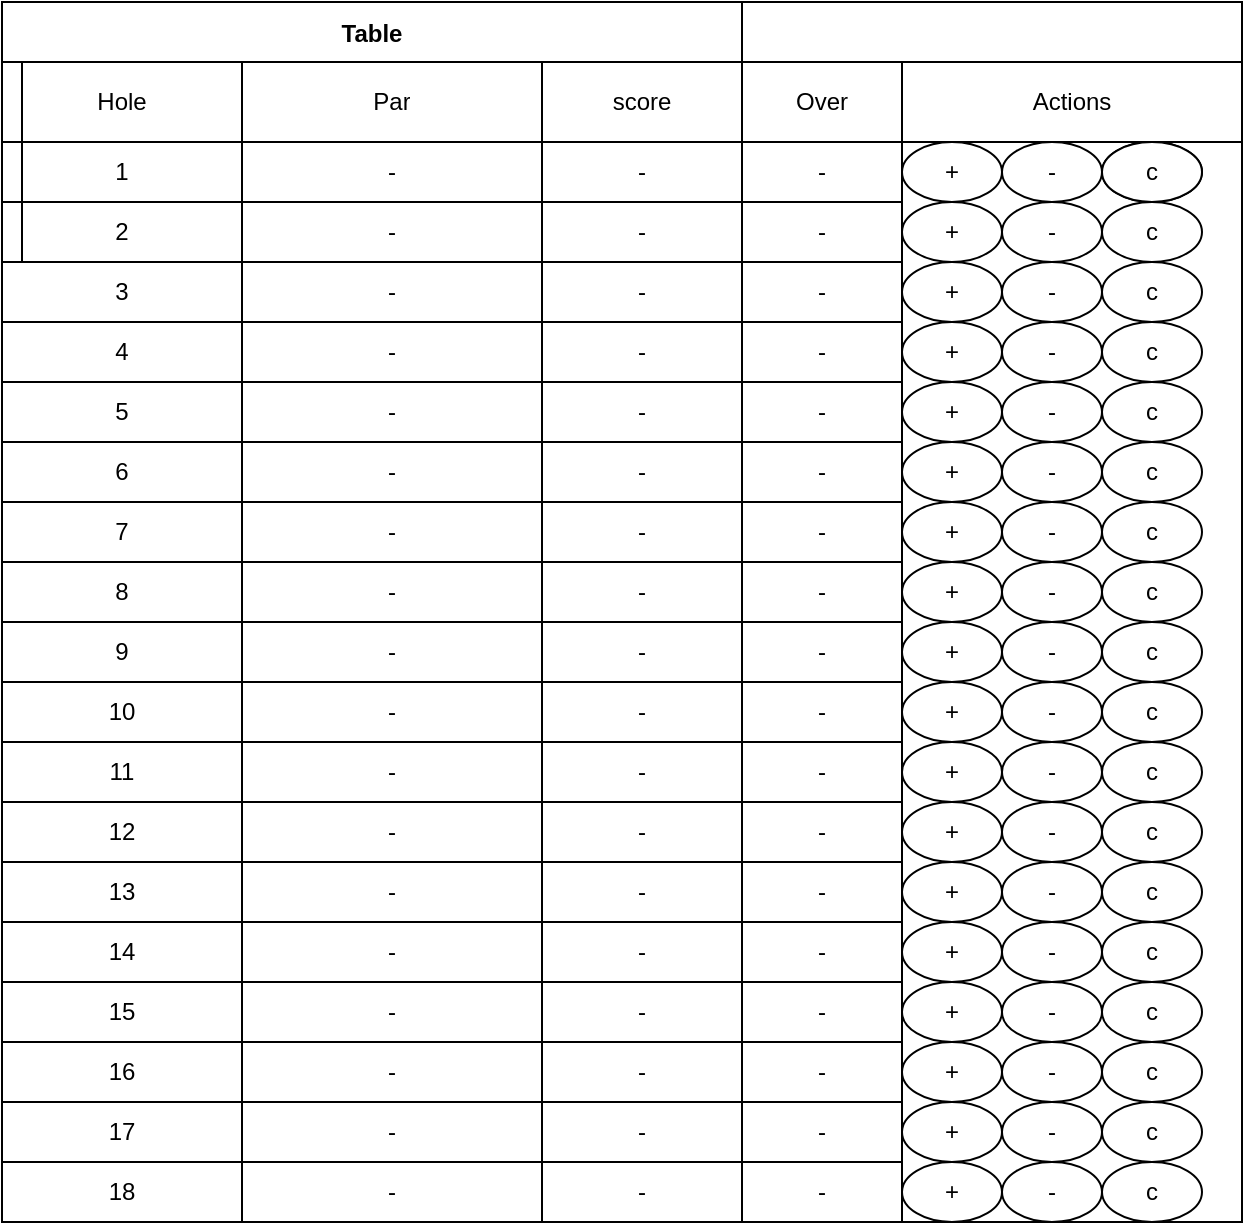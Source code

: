 <mxfile version="15.5.1" type="github">
  <diagram name="Page-1" id="bd83a815-5ea8-2e97-e5ec-87c9f400f2fa">
    <mxGraphModel dx="1422" dy="762" grid="1" gridSize="10" guides="1" tooltips="1" connect="1" arrows="1" fold="1" page="1" pageScale="1.5" pageWidth="1169" pageHeight="826" background="none" math="0" shadow="0">
      <root>
        <mxCell id="0" style=";html=1;" />
        <mxCell id="1" style=";html=1;" parent="0" />
        <mxCell id="ddricrF3TzjCCp_cF3EX-1" value="" style="whiteSpace=wrap;html=1;aspect=fixed;" vertex="1" parent="1">
          <mxGeometry x="180" y="10" width="610" height="610" as="geometry" />
        </mxCell>
        <mxCell id="ddricrF3TzjCCp_cF3EX-2" value="Table" style="shape=table;startSize=30;container=1;collapsible=0;childLayout=tableLayout;fontStyle=1;align=center;pointerEvents=1;" vertex="1" parent="1">
          <mxGeometry x="170" y="10" width="370" height="130" as="geometry" />
        </mxCell>
        <mxCell id="ddricrF3TzjCCp_cF3EX-3" value="" style="shape=partialRectangle;html=1;whiteSpace=wrap;collapsible=0;dropTarget=0;pointerEvents=0;fillColor=none;top=0;left=0;bottom=0;right=0;points=[[0,0.5],[1,0.5]];portConstraint=eastwest;" vertex="1" parent="ddricrF3TzjCCp_cF3EX-2">
          <mxGeometry y="30" width="370" height="40" as="geometry" />
        </mxCell>
        <mxCell id="ddricrF3TzjCCp_cF3EX-4" value="Hole" style="shape=partialRectangle;html=1;whiteSpace=wrap;connectable=0;fillColor=none;top=0;left=0;bottom=0;right=0;overflow=hidden;pointerEvents=1;" vertex="1" parent="ddricrF3TzjCCp_cF3EX-3">
          <mxGeometry width="120" height="40" as="geometry">
            <mxRectangle width="120" height="40" as="alternateBounds" />
          </mxGeometry>
        </mxCell>
        <mxCell id="ddricrF3TzjCCp_cF3EX-5" value="Par" style="shape=partialRectangle;html=1;whiteSpace=wrap;connectable=0;fillColor=none;top=0;left=0;bottom=0;right=0;overflow=hidden;pointerEvents=1;" vertex="1" parent="ddricrF3TzjCCp_cF3EX-3">
          <mxGeometry x="120" width="150" height="40" as="geometry">
            <mxRectangle width="150" height="40" as="alternateBounds" />
          </mxGeometry>
        </mxCell>
        <mxCell id="ddricrF3TzjCCp_cF3EX-6" value="score" style="shape=partialRectangle;html=1;whiteSpace=wrap;connectable=0;fillColor=none;top=0;left=0;bottom=0;right=0;overflow=hidden;pointerEvents=1;" vertex="1" parent="ddricrF3TzjCCp_cF3EX-3">
          <mxGeometry x="270" width="100" height="40" as="geometry">
            <mxRectangle width="100" height="40" as="alternateBounds" />
          </mxGeometry>
        </mxCell>
        <mxCell id="ddricrF3TzjCCp_cF3EX-7" value="" style="shape=partialRectangle;html=1;whiteSpace=wrap;collapsible=0;dropTarget=0;pointerEvents=0;fillColor=none;top=0;left=0;bottom=0;right=0;points=[[0,0.5],[1,0.5]];portConstraint=eastwest;" vertex="1" parent="ddricrF3TzjCCp_cF3EX-2">
          <mxGeometry y="70" width="370" height="30" as="geometry" />
        </mxCell>
        <mxCell id="ddricrF3TzjCCp_cF3EX-8" value="1" style="shape=partialRectangle;html=1;whiteSpace=wrap;connectable=0;fillColor=none;top=0;left=0;bottom=0;right=0;overflow=hidden;pointerEvents=1;" vertex="1" parent="ddricrF3TzjCCp_cF3EX-7">
          <mxGeometry width="120" height="30" as="geometry">
            <mxRectangle width="120" height="30" as="alternateBounds" />
          </mxGeometry>
        </mxCell>
        <mxCell id="ddricrF3TzjCCp_cF3EX-9" value="-" style="shape=partialRectangle;html=1;whiteSpace=wrap;connectable=0;fillColor=none;top=0;left=0;bottom=0;right=0;overflow=hidden;pointerEvents=1;" vertex="1" parent="ddricrF3TzjCCp_cF3EX-7">
          <mxGeometry x="120" width="150" height="30" as="geometry">
            <mxRectangle width="150" height="30" as="alternateBounds" />
          </mxGeometry>
        </mxCell>
        <mxCell id="ddricrF3TzjCCp_cF3EX-10" value="-" style="shape=partialRectangle;html=1;whiteSpace=wrap;connectable=0;fillColor=none;top=0;left=0;bottom=0;right=0;overflow=hidden;pointerEvents=1;" vertex="1" parent="ddricrF3TzjCCp_cF3EX-7">
          <mxGeometry x="270" width="100" height="30" as="geometry">
            <mxRectangle width="100" height="30" as="alternateBounds" />
          </mxGeometry>
        </mxCell>
        <mxCell id="ddricrF3TzjCCp_cF3EX-11" value="" style="shape=partialRectangle;html=1;whiteSpace=wrap;collapsible=0;dropTarget=0;pointerEvents=0;fillColor=none;top=0;left=0;bottom=0;right=0;points=[[0,0.5],[1,0.5]];portConstraint=eastwest;" vertex="1" parent="ddricrF3TzjCCp_cF3EX-2">
          <mxGeometry y="100" width="370" height="30" as="geometry" />
        </mxCell>
        <mxCell id="ddricrF3TzjCCp_cF3EX-12" value="2" style="shape=partialRectangle;html=1;whiteSpace=wrap;connectable=0;fillColor=none;top=0;left=0;bottom=0;right=0;overflow=hidden;pointerEvents=1;" vertex="1" parent="ddricrF3TzjCCp_cF3EX-11">
          <mxGeometry width="120" height="30" as="geometry">
            <mxRectangle width="120" height="30" as="alternateBounds" />
          </mxGeometry>
        </mxCell>
        <mxCell id="ddricrF3TzjCCp_cF3EX-13" value="-" style="shape=partialRectangle;html=1;whiteSpace=wrap;connectable=0;fillColor=none;top=0;left=0;bottom=0;right=0;overflow=hidden;pointerEvents=1;" vertex="1" parent="ddricrF3TzjCCp_cF3EX-11">
          <mxGeometry x="120" width="150" height="30" as="geometry">
            <mxRectangle width="150" height="30" as="alternateBounds" />
          </mxGeometry>
        </mxCell>
        <mxCell id="ddricrF3TzjCCp_cF3EX-14" value="-" style="shape=partialRectangle;html=1;whiteSpace=wrap;connectable=0;fillColor=none;top=0;left=0;bottom=0;right=0;overflow=hidden;pointerEvents=1;" vertex="1" parent="ddricrF3TzjCCp_cF3EX-11">
          <mxGeometry x="270" width="100" height="30" as="geometry">
            <mxRectangle width="100" height="30" as="alternateBounds" />
          </mxGeometry>
        </mxCell>
        <mxCell id="ddricrF3TzjCCp_cF3EX-41" value="Over" style="rounded=0;whiteSpace=wrap;html=1;" vertex="1" parent="1">
          <mxGeometry x="540" y="40" width="80" height="40" as="geometry" />
        </mxCell>
        <mxCell id="ddricrF3TzjCCp_cF3EX-42" value="Actions" style="rounded=0;whiteSpace=wrap;html=1;" vertex="1" parent="1">
          <mxGeometry x="620" y="40" width="170" height="40" as="geometry" />
        </mxCell>
        <mxCell id="ddricrF3TzjCCp_cF3EX-43" value="+" style="ellipse;whiteSpace=wrap;html=1;" vertex="1" parent="1">
          <mxGeometry x="620" y="80" width="50" height="30" as="geometry" />
        </mxCell>
        <mxCell id="ddricrF3TzjCCp_cF3EX-44" value="+" style="ellipse;whiteSpace=wrap;html=1;" vertex="1" parent="1">
          <mxGeometry x="620" y="110" width="50" height="30" as="geometry" />
        </mxCell>
        <mxCell id="ddricrF3TzjCCp_cF3EX-45" value="3" style="rounded=0;whiteSpace=wrap;html=1;" vertex="1" parent="1">
          <mxGeometry x="170" y="140" width="120" height="30" as="geometry" />
        </mxCell>
        <mxCell id="ddricrF3TzjCCp_cF3EX-46" value="4" style="rounded=0;whiteSpace=wrap;html=1;" vertex="1" parent="1">
          <mxGeometry x="170" y="170" width="120" height="30" as="geometry" />
        </mxCell>
        <mxCell id="ddricrF3TzjCCp_cF3EX-47" value="5" style="rounded=0;whiteSpace=wrap;html=1;" vertex="1" parent="1">
          <mxGeometry x="170" y="200" width="120" height="30" as="geometry" />
        </mxCell>
        <mxCell id="ddricrF3TzjCCp_cF3EX-48" value="6" style="rounded=0;whiteSpace=wrap;html=1;" vertex="1" parent="1">
          <mxGeometry x="170" y="230" width="120" height="30" as="geometry" />
        </mxCell>
        <mxCell id="ddricrF3TzjCCp_cF3EX-49" value="7" style="rounded=0;whiteSpace=wrap;html=1;" vertex="1" parent="1">
          <mxGeometry x="170" y="260" width="120" height="30" as="geometry" />
        </mxCell>
        <mxCell id="ddricrF3TzjCCp_cF3EX-50" value="8" style="rounded=0;whiteSpace=wrap;html=1;" vertex="1" parent="1">
          <mxGeometry x="170" y="290" width="120" height="30" as="geometry" />
        </mxCell>
        <mxCell id="ddricrF3TzjCCp_cF3EX-51" value="9" style="rounded=0;whiteSpace=wrap;html=1;" vertex="1" parent="1">
          <mxGeometry x="170" y="320" width="120" height="30" as="geometry" />
        </mxCell>
        <mxCell id="ddricrF3TzjCCp_cF3EX-52" value="10" style="rounded=0;whiteSpace=wrap;html=1;" vertex="1" parent="1">
          <mxGeometry x="170" y="350" width="120" height="30" as="geometry" />
        </mxCell>
        <mxCell id="ddricrF3TzjCCp_cF3EX-53" value="11" style="rounded=0;whiteSpace=wrap;html=1;" vertex="1" parent="1">
          <mxGeometry x="170" y="380" width="120" height="30" as="geometry" />
        </mxCell>
        <mxCell id="ddricrF3TzjCCp_cF3EX-54" value="12" style="rounded=0;whiteSpace=wrap;html=1;" vertex="1" parent="1">
          <mxGeometry x="170" y="410" width="120" height="30" as="geometry" />
        </mxCell>
        <mxCell id="ddricrF3TzjCCp_cF3EX-55" value="18" style="rounded=0;whiteSpace=wrap;html=1;" vertex="1" parent="1">
          <mxGeometry x="170" y="590" width="120" height="30" as="geometry" />
        </mxCell>
        <mxCell id="ddricrF3TzjCCp_cF3EX-56" value="17" style="rounded=0;whiteSpace=wrap;html=1;" vertex="1" parent="1">
          <mxGeometry x="170" y="560" width="120" height="30" as="geometry" />
        </mxCell>
        <mxCell id="ddricrF3TzjCCp_cF3EX-57" value="16" style="rounded=0;whiteSpace=wrap;html=1;" vertex="1" parent="1">
          <mxGeometry x="170" y="530" width="120" height="30" as="geometry" />
        </mxCell>
        <mxCell id="ddricrF3TzjCCp_cF3EX-58" value="15" style="rounded=0;whiteSpace=wrap;html=1;" vertex="1" parent="1">
          <mxGeometry x="170" y="500" width="120" height="30" as="geometry" />
        </mxCell>
        <mxCell id="ddricrF3TzjCCp_cF3EX-59" value="14" style="rounded=0;whiteSpace=wrap;html=1;" vertex="1" parent="1">
          <mxGeometry x="170" y="470" width="120" height="30" as="geometry" />
        </mxCell>
        <mxCell id="ddricrF3TzjCCp_cF3EX-60" value="13" style="rounded=0;whiteSpace=wrap;html=1;" vertex="1" parent="1">
          <mxGeometry x="170" y="440" width="120" height="30" as="geometry" />
        </mxCell>
        <mxCell id="ddricrF3TzjCCp_cF3EX-61" value="-" style="rounded=0;whiteSpace=wrap;html=1;" vertex="1" parent="1">
          <mxGeometry x="290" y="140" width="150" height="30" as="geometry" />
        </mxCell>
        <mxCell id="ddricrF3TzjCCp_cF3EX-62" value="-" style="rounded=0;whiteSpace=wrap;html=1;" vertex="1" parent="1">
          <mxGeometry x="440" y="140" width="100" height="30" as="geometry" />
        </mxCell>
        <mxCell id="ddricrF3TzjCCp_cF3EX-63" value="-" style="rounded=0;whiteSpace=wrap;html=1;" vertex="1" parent="1">
          <mxGeometry x="290" y="170" width="150" height="30" as="geometry" />
        </mxCell>
        <mxCell id="ddricrF3TzjCCp_cF3EX-64" value="-" style="rounded=0;whiteSpace=wrap;html=1;" vertex="1" parent="1">
          <mxGeometry x="290" y="200" width="150" height="30" as="geometry" />
        </mxCell>
        <mxCell id="ddricrF3TzjCCp_cF3EX-70" value="-" style="rounded=0;whiteSpace=wrap;html=1;" vertex="1" parent="1">
          <mxGeometry x="290" y="230" width="150" height="30" as="geometry" />
        </mxCell>
        <mxCell id="ddricrF3TzjCCp_cF3EX-71" value="-" style="rounded=0;whiteSpace=wrap;html=1;" vertex="1" parent="1">
          <mxGeometry x="290" y="260" width="150" height="30" as="geometry" />
        </mxCell>
        <mxCell id="ddricrF3TzjCCp_cF3EX-72" value="-" style="rounded=0;whiteSpace=wrap;html=1;" vertex="1" parent="1">
          <mxGeometry x="290" y="290" width="150" height="30" as="geometry" />
        </mxCell>
        <mxCell id="ddricrF3TzjCCp_cF3EX-73" value="-" style="rounded=0;whiteSpace=wrap;html=1;" vertex="1" parent="1">
          <mxGeometry x="290" y="320" width="150" height="30" as="geometry" />
        </mxCell>
        <mxCell id="ddricrF3TzjCCp_cF3EX-74" value="-" style="rounded=0;whiteSpace=wrap;html=1;" vertex="1" parent="1">
          <mxGeometry x="290" y="350" width="150" height="30" as="geometry" />
        </mxCell>
        <mxCell id="ddricrF3TzjCCp_cF3EX-75" value="-" style="rounded=0;whiteSpace=wrap;html=1;" vertex="1" parent="1">
          <mxGeometry x="290" y="380" width="150" height="30" as="geometry" />
        </mxCell>
        <mxCell id="ddricrF3TzjCCp_cF3EX-76" value="-" style="rounded=0;whiteSpace=wrap;html=1;" vertex="1" parent="1">
          <mxGeometry x="290" y="410" width="150" height="30" as="geometry" />
        </mxCell>
        <mxCell id="ddricrF3TzjCCp_cF3EX-77" value="-" style="rounded=0;whiteSpace=wrap;html=1;" vertex="1" parent="1">
          <mxGeometry x="290" y="440" width="150" height="30" as="geometry" />
        </mxCell>
        <mxCell id="ddricrF3TzjCCp_cF3EX-78" value="-" style="rounded=0;whiteSpace=wrap;html=1;" vertex="1" parent="1">
          <mxGeometry x="290" y="470" width="150" height="30" as="geometry" />
        </mxCell>
        <mxCell id="ddricrF3TzjCCp_cF3EX-79" value="-" style="rounded=0;whiteSpace=wrap;html=1;" vertex="1" parent="1">
          <mxGeometry x="290" y="500" width="150" height="30" as="geometry" />
        </mxCell>
        <mxCell id="ddricrF3TzjCCp_cF3EX-80" value="-" style="rounded=0;whiteSpace=wrap;html=1;" vertex="1" parent="1">
          <mxGeometry x="290" y="530" width="150" height="30" as="geometry" />
        </mxCell>
        <mxCell id="ddricrF3TzjCCp_cF3EX-81" value="-" style="rounded=0;whiteSpace=wrap;html=1;" vertex="1" parent="1">
          <mxGeometry x="290" y="560" width="150" height="30" as="geometry" />
        </mxCell>
        <mxCell id="ddricrF3TzjCCp_cF3EX-82" value="-" style="rounded=0;whiteSpace=wrap;html=1;" vertex="1" parent="1">
          <mxGeometry x="290" y="590" width="150" height="30" as="geometry" />
        </mxCell>
        <mxCell id="ddricrF3TzjCCp_cF3EX-85" value="-" style="rounded=0;whiteSpace=wrap;html=1;" vertex="1" parent="1">
          <mxGeometry x="440" y="200" width="100" height="30" as="geometry" />
        </mxCell>
        <mxCell id="ddricrF3TzjCCp_cF3EX-86" value="-" style="rounded=0;whiteSpace=wrap;html=1;" vertex="1" parent="1">
          <mxGeometry x="440" y="230" width="100" height="30" as="geometry" />
        </mxCell>
        <mxCell id="ddricrF3TzjCCp_cF3EX-87" value="-" style="rounded=0;whiteSpace=wrap;html=1;" vertex="1" parent="1">
          <mxGeometry x="440" y="260" width="100" height="30" as="geometry" />
        </mxCell>
        <mxCell id="ddricrF3TzjCCp_cF3EX-88" value="-" style="rounded=0;whiteSpace=wrap;html=1;" vertex="1" parent="1">
          <mxGeometry x="440" y="290" width="100" height="30" as="geometry" />
        </mxCell>
        <mxCell id="ddricrF3TzjCCp_cF3EX-89" value="-" style="rounded=0;whiteSpace=wrap;html=1;" vertex="1" parent="1">
          <mxGeometry x="440" y="320" width="100" height="30" as="geometry" />
        </mxCell>
        <mxCell id="ddricrF3TzjCCp_cF3EX-90" value="-" style="rounded=0;whiteSpace=wrap;html=1;" vertex="1" parent="1">
          <mxGeometry x="440" y="350" width="100" height="30" as="geometry" />
        </mxCell>
        <mxCell id="ddricrF3TzjCCp_cF3EX-91" value="-" style="rounded=0;whiteSpace=wrap;html=1;" vertex="1" parent="1">
          <mxGeometry x="440" y="380" width="100" height="30" as="geometry" />
        </mxCell>
        <mxCell id="ddricrF3TzjCCp_cF3EX-92" value="-" style="rounded=0;whiteSpace=wrap;html=1;" vertex="1" parent="1">
          <mxGeometry x="440" y="410" width="100" height="30" as="geometry" />
        </mxCell>
        <mxCell id="ddricrF3TzjCCp_cF3EX-93" value="-" style="rounded=0;whiteSpace=wrap;html=1;" vertex="1" parent="1">
          <mxGeometry x="440" y="440" width="100" height="30" as="geometry" />
        </mxCell>
        <mxCell id="ddricrF3TzjCCp_cF3EX-94" value="-" style="rounded=0;whiteSpace=wrap;html=1;" vertex="1" parent="1">
          <mxGeometry x="440" y="470" width="100" height="30" as="geometry" />
        </mxCell>
        <mxCell id="ddricrF3TzjCCp_cF3EX-95" value="-" style="rounded=0;whiteSpace=wrap;html=1;" vertex="1" parent="1">
          <mxGeometry x="440" y="500" width="100" height="30" as="geometry" />
        </mxCell>
        <mxCell id="ddricrF3TzjCCp_cF3EX-96" value="-" style="rounded=0;whiteSpace=wrap;html=1;" vertex="1" parent="1">
          <mxGeometry x="440" y="530" width="100" height="30" as="geometry" />
        </mxCell>
        <mxCell id="ddricrF3TzjCCp_cF3EX-97" value="-" style="rounded=0;whiteSpace=wrap;html=1;" vertex="1" parent="1">
          <mxGeometry x="440" y="560" width="100" height="30" as="geometry" />
        </mxCell>
        <mxCell id="ddricrF3TzjCCp_cF3EX-98" value="-" style="rounded=0;whiteSpace=wrap;html=1;" vertex="1" parent="1">
          <mxGeometry x="440" y="590" width="100" height="30" as="geometry" />
        </mxCell>
        <mxCell id="ddricrF3TzjCCp_cF3EX-101" value="-" style="rounded=0;whiteSpace=wrap;html=1;" vertex="1" parent="1">
          <mxGeometry x="440" y="170" width="100" height="30" as="geometry" />
        </mxCell>
        <mxCell id="ddricrF3TzjCCp_cF3EX-115" value="+" style="ellipse;whiteSpace=wrap;html=1;" vertex="1" parent="1">
          <mxGeometry x="620" y="140" width="50" height="30" as="geometry" />
        </mxCell>
        <mxCell id="ddricrF3TzjCCp_cF3EX-117" value="+" style="ellipse;whiteSpace=wrap;html=1;" vertex="1" parent="1">
          <mxGeometry x="620" y="230" width="50" height="30" as="geometry" />
        </mxCell>
        <mxCell id="ddricrF3TzjCCp_cF3EX-119" value="+" style="ellipse;whiteSpace=wrap;html=1;" vertex="1" parent="1">
          <mxGeometry x="620" y="200" width="50" height="30" as="geometry" />
        </mxCell>
        <mxCell id="ddricrF3TzjCCp_cF3EX-123" value="+" style="ellipse;whiteSpace=wrap;html=1;" vertex="1" parent="1">
          <mxGeometry x="620" y="290" width="50" height="30" as="geometry" />
        </mxCell>
        <mxCell id="ddricrF3TzjCCp_cF3EX-124" value="+" style="ellipse;whiteSpace=wrap;html=1;" vertex="1" parent="1">
          <mxGeometry x="620" y="320" width="50" height="30" as="geometry" />
        </mxCell>
        <mxCell id="ddricrF3TzjCCp_cF3EX-125" value="+" style="ellipse;whiteSpace=wrap;html=1;" vertex="1" parent="1">
          <mxGeometry x="620" y="500" width="50" height="30" as="geometry" />
        </mxCell>
        <mxCell id="ddricrF3TzjCCp_cF3EX-126" value="+" style="ellipse;whiteSpace=wrap;html=1;" vertex="1" parent="1">
          <mxGeometry x="620" y="470" width="50" height="30" as="geometry" />
        </mxCell>
        <mxCell id="ddricrF3TzjCCp_cF3EX-127" value="+" style="ellipse;whiteSpace=wrap;html=1;" vertex="1" parent="1">
          <mxGeometry x="620" y="440" width="50" height="30" as="geometry" />
        </mxCell>
        <mxCell id="ddricrF3TzjCCp_cF3EX-128" value="+" style="ellipse;whiteSpace=wrap;html=1;" vertex="1" parent="1">
          <mxGeometry x="620" y="410" width="50" height="30" as="geometry" />
        </mxCell>
        <mxCell id="ddricrF3TzjCCp_cF3EX-129" value="+" style="ellipse;whiteSpace=wrap;html=1;" vertex="1" parent="1">
          <mxGeometry x="620" y="380" width="50" height="30" as="geometry" />
        </mxCell>
        <mxCell id="ddricrF3TzjCCp_cF3EX-130" value="+" style="ellipse;whiteSpace=wrap;html=1;" vertex="1" parent="1">
          <mxGeometry x="620" y="350" width="50" height="30" as="geometry" />
        </mxCell>
        <mxCell id="ddricrF3TzjCCp_cF3EX-132" value="+" style="ellipse;whiteSpace=wrap;html=1;" vertex="1" parent="1">
          <mxGeometry x="620" y="590" width="50" height="30" as="geometry" />
        </mxCell>
        <mxCell id="ddricrF3TzjCCp_cF3EX-133" value="+" style="ellipse;whiteSpace=wrap;html=1;" vertex="1" parent="1">
          <mxGeometry x="620" y="560" width="50" height="30" as="geometry" />
        </mxCell>
        <mxCell id="ddricrF3TzjCCp_cF3EX-134" value="+" style="ellipse;whiteSpace=wrap;html=1;" vertex="1" parent="1">
          <mxGeometry x="620" y="530" width="50" height="30" as="geometry" />
        </mxCell>
        <mxCell id="ddricrF3TzjCCp_cF3EX-135" value="+" style="ellipse;whiteSpace=wrap;html=1;" vertex="1" parent="1">
          <mxGeometry x="620" y="170" width="50" height="30" as="geometry" />
        </mxCell>
        <mxCell id="ddricrF3TzjCCp_cF3EX-139" value="+" style="ellipse;whiteSpace=wrap;html=1;" vertex="1" parent="1">
          <mxGeometry x="620" y="260" width="50" height="30" as="geometry" />
        </mxCell>
        <mxCell id="ddricrF3TzjCCp_cF3EX-142" value="-" style="rounded=0;whiteSpace=wrap;html=1;" vertex="1" parent="1">
          <mxGeometry x="540" y="80" width="80" height="30" as="geometry" />
        </mxCell>
        <mxCell id="ddricrF3TzjCCp_cF3EX-143" value="-" style="rounded=0;whiteSpace=wrap;html=1;" vertex="1" parent="1">
          <mxGeometry x="540" y="110" width="80" height="30" as="geometry" />
        </mxCell>
        <mxCell id="ddricrF3TzjCCp_cF3EX-144" value="-" style="rounded=0;whiteSpace=wrap;html=1;" vertex="1" parent="1">
          <mxGeometry x="540" y="410" width="80" height="30" as="geometry" />
        </mxCell>
        <mxCell id="ddricrF3TzjCCp_cF3EX-145" value="-" style="rounded=0;whiteSpace=wrap;html=1;" vertex="1" parent="1">
          <mxGeometry x="540" y="440" width="80" height="30" as="geometry" />
        </mxCell>
        <mxCell id="ddricrF3TzjCCp_cF3EX-146" value="-" style="rounded=0;whiteSpace=wrap;html=1;" vertex="1" parent="1">
          <mxGeometry x="540" y="470" width="80" height="30" as="geometry" />
        </mxCell>
        <mxCell id="ddricrF3TzjCCp_cF3EX-147" value="-" style="rounded=0;whiteSpace=wrap;html=1;" vertex="1" parent="1">
          <mxGeometry x="540" y="500" width="80" height="30" as="geometry" />
        </mxCell>
        <mxCell id="ddricrF3TzjCCp_cF3EX-148" value="-" style="rounded=0;whiteSpace=wrap;html=1;" vertex="1" parent="1">
          <mxGeometry x="540" y="530" width="80" height="30" as="geometry" />
        </mxCell>
        <mxCell id="ddricrF3TzjCCp_cF3EX-149" value="-" style="rounded=0;whiteSpace=wrap;html=1;" vertex="1" parent="1">
          <mxGeometry x="540" y="560" width="80" height="30" as="geometry" />
        </mxCell>
        <mxCell id="ddricrF3TzjCCp_cF3EX-150" value="-" style="rounded=0;whiteSpace=wrap;html=1;" vertex="1" parent="1">
          <mxGeometry x="540" y="590" width="80" height="30" as="geometry" />
        </mxCell>
        <mxCell id="ddricrF3TzjCCp_cF3EX-157" value="-" style="rounded=0;whiteSpace=wrap;html=1;" vertex="1" parent="1">
          <mxGeometry x="540" y="260" width="80" height="30" as="geometry" />
        </mxCell>
        <mxCell id="ddricrF3TzjCCp_cF3EX-158" value="-" style="rounded=0;whiteSpace=wrap;html=1;" vertex="1" parent="1">
          <mxGeometry x="540" y="290" width="80" height="30" as="geometry" />
        </mxCell>
        <mxCell id="ddricrF3TzjCCp_cF3EX-159" value="-" style="rounded=0;whiteSpace=wrap;html=1;" vertex="1" parent="1">
          <mxGeometry x="540" y="320" width="80" height="30" as="geometry" />
        </mxCell>
        <mxCell id="ddricrF3TzjCCp_cF3EX-160" value="-" style="rounded=0;whiteSpace=wrap;html=1;" vertex="1" parent="1">
          <mxGeometry x="540" y="350" width="80" height="30" as="geometry" />
        </mxCell>
        <mxCell id="ddricrF3TzjCCp_cF3EX-161" value="-" style="rounded=0;whiteSpace=wrap;html=1;" vertex="1" parent="1">
          <mxGeometry x="540" y="380" width="80" height="30" as="geometry" />
        </mxCell>
        <mxCell id="ddricrF3TzjCCp_cF3EX-162" value="-" style="rounded=0;whiteSpace=wrap;html=1;" vertex="1" parent="1">
          <mxGeometry x="540" y="140" width="80" height="30" as="geometry" />
        </mxCell>
        <mxCell id="ddricrF3TzjCCp_cF3EX-163" value="-" style="rounded=0;whiteSpace=wrap;html=1;" vertex="1" parent="1">
          <mxGeometry x="540" y="170" width="80" height="30" as="geometry" />
        </mxCell>
        <mxCell id="ddricrF3TzjCCp_cF3EX-164" value="-" style="rounded=0;whiteSpace=wrap;html=1;" vertex="1" parent="1">
          <mxGeometry x="540" y="200" width="80" height="30" as="geometry" />
        </mxCell>
        <mxCell id="ddricrF3TzjCCp_cF3EX-165" value="-" style="rounded=0;whiteSpace=wrap;html=1;" vertex="1" parent="1">
          <mxGeometry x="540" y="230" width="80" height="30" as="geometry" />
        </mxCell>
        <mxCell id="ddricrF3TzjCCp_cF3EX-166" value="-" style="ellipse;whiteSpace=wrap;html=1;" vertex="1" parent="1">
          <mxGeometry x="670" y="80" width="50" height="30" as="geometry" />
        </mxCell>
        <mxCell id="ddricrF3TzjCCp_cF3EX-167" value="-" style="ellipse;whiteSpace=wrap;html=1;" vertex="1" parent="1">
          <mxGeometry x="670" y="230" width="50" height="30" as="geometry" />
        </mxCell>
        <mxCell id="ddricrF3TzjCCp_cF3EX-168" value="-" style="ellipse;whiteSpace=wrap;html=1;" vertex="1" parent="1">
          <mxGeometry x="670" y="260" width="50" height="30" as="geometry" />
        </mxCell>
        <mxCell id="ddricrF3TzjCCp_cF3EX-169" value="-" style="ellipse;whiteSpace=wrap;html=1;" vertex="1" parent="1">
          <mxGeometry x="670" y="290" width="50" height="30" as="geometry" />
        </mxCell>
        <mxCell id="ddricrF3TzjCCp_cF3EX-170" value="-" style="ellipse;whiteSpace=wrap;html=1;" vertex="1" parent="1">
          <mxGeometry x="670" y="320" width="50" height="30" as="geometry" />
        </mxCell>
        <mxCell id="ddricrF3TzjCCp_cF3EX-171" value="-" style="ellipse;whiteSpace=wrap;html=1;" vertex="1" parent="1">
          <mxGeometry x="670" y="350" width="50" height="30" as="geometry" />
        </mxCell>
        <mxCell id="ddricrF3TzjCCp_cF3EX-172" value="-" style="ellipse;whiteSpace=wrap;html=1;" vertex="1" parent="1">
          <mxGeometry x="670" y="380" width="50" height="30" as="geometry" />
        </mxCell>
        <mxCell id="ddricrF3TzjCCp_cF3EX-173" value="-" style="ellipse;whiteSpace=wrap;html=1;" vertex="1" parent="1">
          <mxGeometry x="670" y="440" width="50" height="30" as="geometry" />
        </mxCell>
        <mxCell id="ddricrF3TzjCCp_cF3EX-174" value="-" style="ellipse;whiteSpace=wrap;html=1;" vertex="1" parent="1">
          <mxGeometry x="670" y="500" width="50" height="30" as="geometry" />
        </mxCell>
        <mxCell id="ddricrF3TzjCCp_cF3EX-175" value="-" style="ellipse;whiteSpace=wrap;html=1;" vertex="1" parent="1">
          <mxGeometry x="670" y="410" width="50" height="30" as="geometry" />
        </mxCell>
        <mxCell id="ddricrF3TzjCCp_cF3EX-176" value="-" style="ellipse;whiteSpace=wrap;html=1;" vertex="1" parent="1">
          <mxGeometry x="670" y="470" width="50" height="30" as="geometry" />
        </mxCell>
        <mxCell id="ddricrF3TzjCCp_cF3EX-177" value="-" style="ellipse;whiteSpace=wrap;html=1;" vertex="1" parent="1">
          <mxGeometry x="670" y="530" width="50" height="30" as="geometry" />
        </mxCell>
        <mxCell id="ddricrF3TzjCCp_cF3EX-178" value="-" style="ellipse;whiteSpace=wrap;html=1;" vertex="1" parent="1">
          <mxGeometry x="670" y="560" width="50" height="30" as="geometry" />
        </mxCell>
        <mxCell id="ddricrF3TzjCCp_cF3EX-179" value="-" style="ellipse;whiteSpace=wrap;html=1;" vertex="1" parent="1">
          <mxGeometry x="670" y="590" width="50" height="30" as="geometry" />
        </mxCell>
        <mxCell id="ddricrF3TzjCCp_cF3EX-180" value="-" style="ellipse;whiteSpace=wrap;html=1;" vertex="1" parent="1">
          <mxGeometry x="670" y="170" width="50" height="30" as="geometry" />
        </mxCell>
        <mxCell id="ddricrF3TzjCCp_cF3EX-181" value="-" style="ellipse;whiteSpace=wrap;html=1;" vertex="1" parent="1">
          <mxGeometry x="670" y="140" width="50" height="30" as="geometry" />
        </mxCell>
        <mxCell id="ddricrF3TzjCCp_cF3EX-182" value="-" style="ellipse;whiteSpace=wrap;html=1;" vertex="1" parent="1">
          <mxGeometry x="670" y="110" width="50" height="30" as="geometry" />
        </mxCell>
        <mxCell id="ddricrF3TzjCCp_cF3EX-184" value="-" style="ellipse;whiteSpace=wrap;html=1;" vertex="1" parent="1">
          <mxGeometry x="670" y="200" width="50" height="30" as="geometry" />
        </mxCell>
        <mxCell id="ddricrF3TzjCCp_cF3EX-185" value="c" style="ellipse;whiteSpace=wrap;html=1;" vertex="1" parent="1">
          <mxGeometry x="720" y="80" width="50" height="30" as="geometry" />
        </mxCell>
        <mxCell id="ddricrF3TzjCCp_cF3EX-186" value="c" style="ellipse;whiteSpace=wrap;html=1;" vertex="1" parent="1">
          <mxGeometry x="720" y="290" width="50" height="30" as="geometry" />
        </mxCell>
        <mxCell id="ddricrF3TzjCCp_cF3EX-187" value="c" style="ellipse;whiteSpace=wrap;html=1;" vertex="1" parent="1">
          <mxGeometry x="720" y="320" width="50" height="30" as="geometry" />
        </mxCell>
        <mxCell id="ddricrF3TzjCCp_cF3EX-188" value="c" style="ellipse;whiteSpace=wrap;html=1;" vertex="1" parent="1">
          <mxGeometry x="720" y="350" width="50" height="30" as="geometry" />
        </mxCell>
        <mxCell id="ddricrF3TzjCCp_cF3EX-189" value="c" style="ellipse;whiteSpace=wrap;html=1;" vertex="1" parent="1">
          <mxGeometry x="720" y="500" width="50" height="30" as="geometry" />
        </mxCell>
        <mxCell id="ddricrF3TzjCCp_cF3EX-190" value="c" style="ellipse;whiteSpace=wrap;html=1;" vertex="1" parent="1">
          <mxGeometry x="720" y="380" width="50" height="30" as="geometry" />
        </mxCell>
        <mxCell id="ddricrF3TzjCCp_cF3EX-191" value="c" style="ellipse;whiteSpace=wrap;html=1;" vertex="1" parent="1">
          <mxGeometry x="720" y="410" width="50" height="30" as="geometry" />
        </mxCell>
        <mxCell id="ddricrF3TzjCCp_cF3EX-192" value="c" style="ellipse;whiteSpace=wrap;html=1;" vertex="1" parent="1">
          <mxGeometry x="720" y="440" width="50" height="30" as="geometry" />
        </mxCell>
        <mxCell id="ddricrF3TzjCCp_cF3EX-193" value="c" style="ellipse;whiteSpace=wrap;html=1;" vertex="1" parent="1">
          <mxGeometry x="720" y="470" width="50" height="30" as="geometry" />
        </mxCell>
        <mxCell id="ddricrF3TzjCCp_cF3EX-194" value="c" style="ellipse;whiteSpace=wrap;html=1;" vertex="1" parent="1">
          <mxGeometry x="720" y="530" width="50" height="30" as="geometry" />
        </mxCell>
        <mxCell id="ddricrF3TzjCCp_cF3EX-195" value="c" style="ellipse;whiteSpace=wrap;html=1;" vertex="1" parent="1">
          <mxGeometry x="720" y="560" width="50" height="30" as="geometry" />
        </mxCell>
        <mxCell id="ddricrF3TzjCCp_cF3EX-196" value="c" style="ellipse;whiteSpace=wrap;html=1;" vertex="1" parent="1">
          <mxGeometry x="720" y="590" width="50" height="30" as="geometry" />
        </mxCell>
        <mxCell id="ddricrF3TzjCCp_cF3EX-198" value="c" style="ellipse;whiteSpace=wrap;html=1;" vertex="1" parent="1">
          <mxGeometry x="720" y="200" width="50" height="30" as="geometry" />
        </mxCell>
        <mxCell id="ddricrF3TzjCCp_cF3EX-199" value="c" style="ellipse;whiteSpace=wrap;html=1;" vertex="1" parent="1">
          <mxGeometry x="720" y="230" width="50" height="30" as="geometry" />
        </mxCell>
        <mxCell id="ddricrF3TzjCCp_cF3EX-200" value="c" style="ellipse;whiteSpace=wrap;html=1;" vertex="1" parent="1">
          <mxGeometry x="720" y="80" width="50" height="30" as="geometry" />
        </mxCell>
        <mxCell id="ddricrF3TzjCCp_cF3EX-201" value="c" style="ellipse;whiteSpace=wrap;html=1;" vertex="1" parent="1">
          <mxGeometry x="720" y="260" width="50" height="30" as="geometry" />
        </mxCell>
        <mxCell id="ddricrF3TzjCCp_cF3EX-202" value="c" style="ellipse;whiteSpace=wrap;html=1;" vertex="1" parent="1">
          <mxGeometry x="720" y="110" width="50" height="30" as="geometry" />
        </mxCell>
        <mxCell id="ddricrF3TzjCCp_cF3EX-203" value="c" style="ellipse;whiteSpace=wrap;html=1;" vertex="1" parent="1">
          <mxGeometry x="720" y="140" width="50" height="30" as="geometry" />
        </mxCell>
        <mxCell id="ddricrF3TzjCCp_cF3EX-204" value="c" style="ellipse;whiteSpace=wrap;html=1;" vertex="1" parent="1">
          <mxGeometry x="720" y="170" width="50" height="30" as="geometry" />
        </mxCell>
      </root>
    </mxGraphModel>
  </diagram>
</mxfile>
